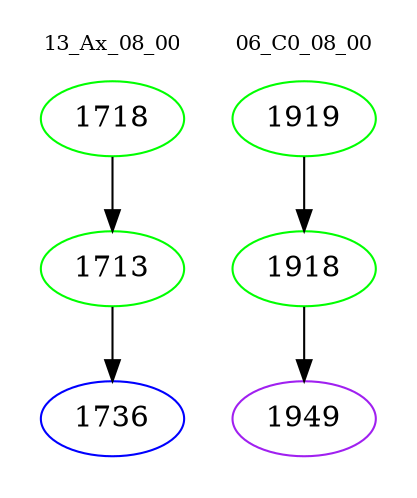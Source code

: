 digraph{
subgraph cluster_0 {
color = white
label = "13_Ax_08_00";
fontsize=10;
T0_1718 [label="1718", color="green"]
T0_1718 -> T0_1713 [color="black"]
T0_1713 [label="1713", color="green"]
T0_1713 -> T0_1736 [color="black"]
T0_1736 [label="1736", color="blue"]
}
subgraph cluster_1 {
color = white
label = "06_C0_08_00";
fontsize=10;
T1_1919 [label="1919", color="green"]
T1_1919 -> T1_1918 [color="black"]
T1_1918 [label="1918", color="green"]
T1_1918 -> T1_1949 [color="black"]
T1_1949 [label="1949", color="purple"]
}
}
